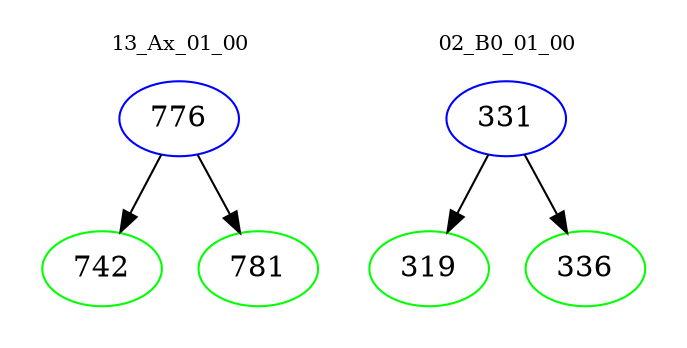 digraph{
subgraph cluster_0 {
color = white
label = "13_Ax_01_00";
fontsize=10;
T0_776 [label="776", color="blue"]
T0_776 -> T0_742 [color="black"]
T0_742 [label="742", color="green"]
T0_776 -> T0_781 [color="black"]
T0_781 [label="781", color="green"]
}
subgraph cluster_1 {
color = white
label = "02_B0_01_00";
fontsize=10;
T1_331 [label="331", color="blue"]
T1_331 -> T1_319 [color="black"]
T1_319 [label="319", color="green"]
T1_331 -> T1_336 [color="black"]
T1_336 [label="336", color="green"]
}
}
